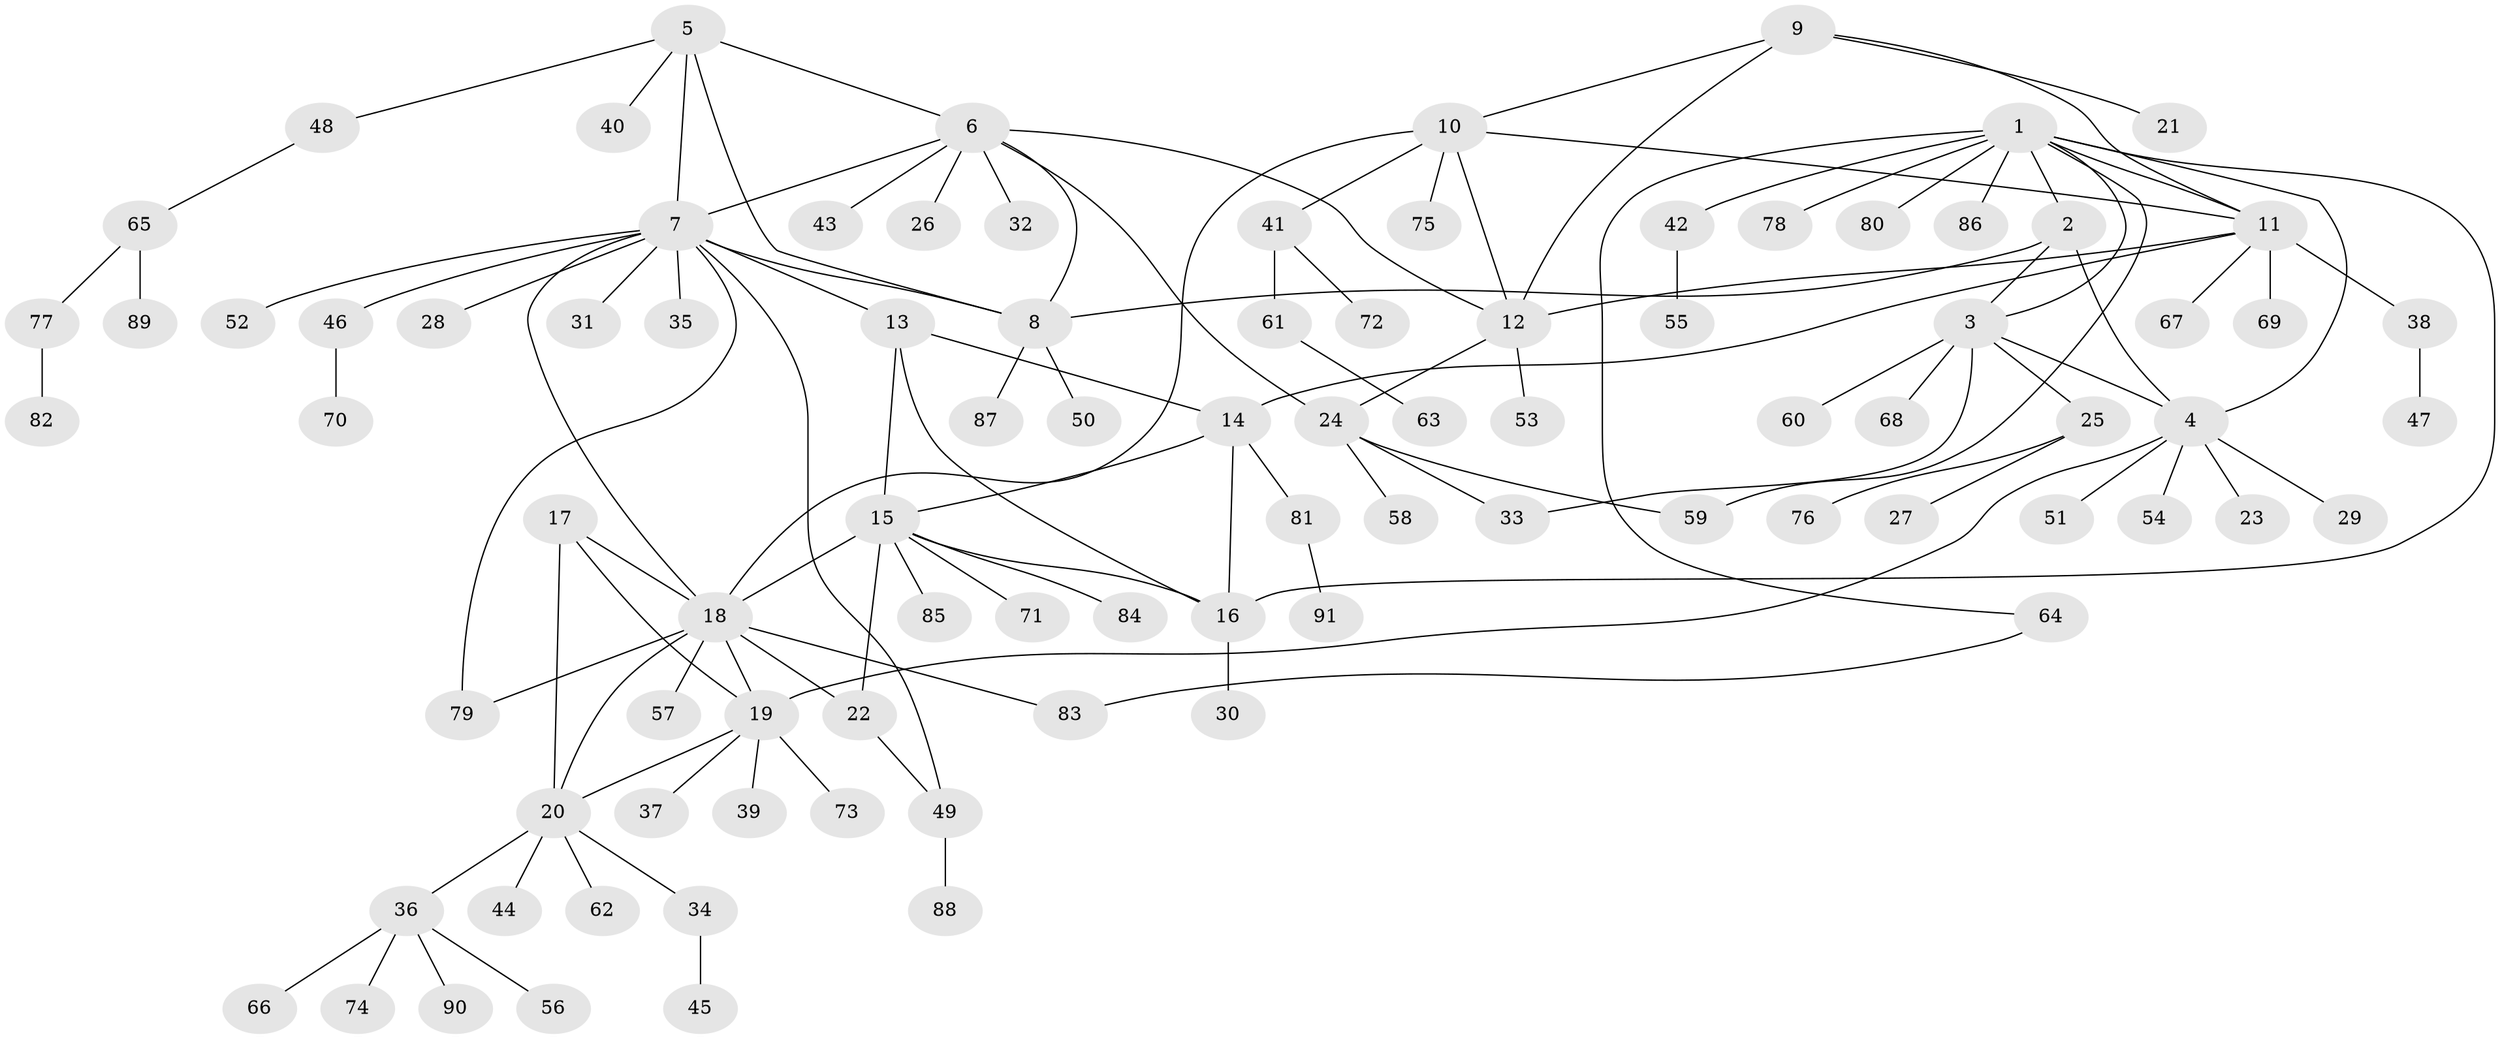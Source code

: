 // Generated by graph-tools (version 1.1) at 2025/26/03/09/25 03:26:48]
// undirected, 91 vertices, 118 edges
graph export_dot {
graph [start="1"]
  node [color=gray90,style=filled];
  1;
  2;
  3;
  4;
  5;
  6;
  7;
  8;
  9;
  10;
  11;
  12;
  13;
  14;
  15;
  16;
  17;
  18;
  19;
  20;
  21;
  22;
  23;
  24;
  25;
  26;
  27;
  28;
  29;
  30;
  31;
  32;
  33;
  34;
  35;
  36;
  37;
  38;
  39;
  40;
  41;
  42;
  43;
  44;
  45;
  46;
  47;
  48;
  49;
  50;
  51;
  52;
  53;
  54;
  55;
  56;
  57;
  58;
  59;
  60;
  61;
  62;
  63;
  64;
  65;
  66;
  67;
  68;
  69;
  70;
  71;
  72;
  73;
  74;
  75;
  76;
  77;
  78;
  79;
  80;
  81;
  82;
  83;
  84;
  85;
  86;
  87;
  88;
  89;
  90;
  91;
  1 -- 2;
  1 -- 3;
  1 -- 4;
  1 -- 11;
  1 -- 16;
  1 -- 42;
  1 -- 59;
  1 -- 64;
  1 -- 78;
  1 -- 80;
  1 -- 86;
  2 -- 3;
  2 -- 4;
  2 -- 8;
  3 -- 4;
  3 -- 25;
  3 -- 33;
  3 -- 60;
  3 -- 68;
  4 -- 19;
  4 -- 23;
  4 -- 29;
  4 -- 51;
  4 -- 54;
  5 -- 6;
  5 -- 7;
  5 -- 8;
  5 -- 40;
  5 -- 48;
  6 -- 7;
  6 -- 8;
  6 -- 12;
  6 -- 24;
  6 -- 26;
  6 -- 32;
  6 -- 43;
  7 -- 8;
  7 -- 13;
  7 -- 18;
  7 -- 28;
  7 -- 31;
  7 -- 35;
  7 -- 46;
  7 -- 49;
  7 -- 52;
  7 -- 79;
  8 -- 50;
  8 -- 87;
  9 -- 10;
  9 -- 11;
  9 -- 12;
  9 -- 21;
  10 -- 11;
  10 -- 12;
  10 -- 18;
  10 -- 41;
  10 -- 75;
  11 -- 12;
  11 -- 14;
  11 -- 38;
  11 -- 67;
  11 -- 69;
  12 -- 24;
  12 -- 53;
  13 -- 14;
  13 -- 15;
  13 -- 16;
  14 -- 15;
  14 -- 16;
  14 -- 81;
  15 -- 16;
  15 -- 18;
  15 -- 22;
  15 -- 71;
  15 -- 84;
  15 -- 85;
  16 -- 30;
  17 -- 18;
  17 -- 19;
  17 -- 20;
  18 -- 19;
  18 -- 20;
  18 -- 22;
  18 -- 57;
  18 -- 79;
  18 -- 83;
  19 -- 20;
  19 -- 37;
  19 -- 39;
  19 -- 73;
  20 -- 34;
  20 -- 36;
  20 -- 44;
  20 -- 62;
  22 -- 49;
  24 -- 33;
  24 -- 58;
  24 -- 59;
  25 -- 27;
  25 -- 76;
  34 -- 45;
  36 -- 56;
  36 -- 66;
  36 -- 74;
  36 -- 90;
  38 -- 47;
  41 -- 61;
  41 -- 72;
  42 -- 55;
  46 -- 70;
  48 -- 65;
  49 -- 88;
  61 -- 63;
  64 -- 83;
  65 -- 77;
  65 -- 89;
  77 -- 82;
  81 -- 91;
}

